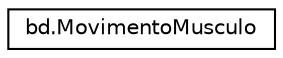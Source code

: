 digraph "Graphical Class Hierarchy"
{
  edge [fontname="Helvetica",fontsize="10",labelfontname="Helvetica",labelfontsize="10"];
  node [fontname="Helvetica",fontsize="10",shape=record];
  rankdir="LR";
  Node0 [label="bd.MovimentoMusculo",height=0.2,width=0.4,color="black", fillcolor="white", style="filled",URL="$classbd_1_1_movimento_musculo.html"];
}

